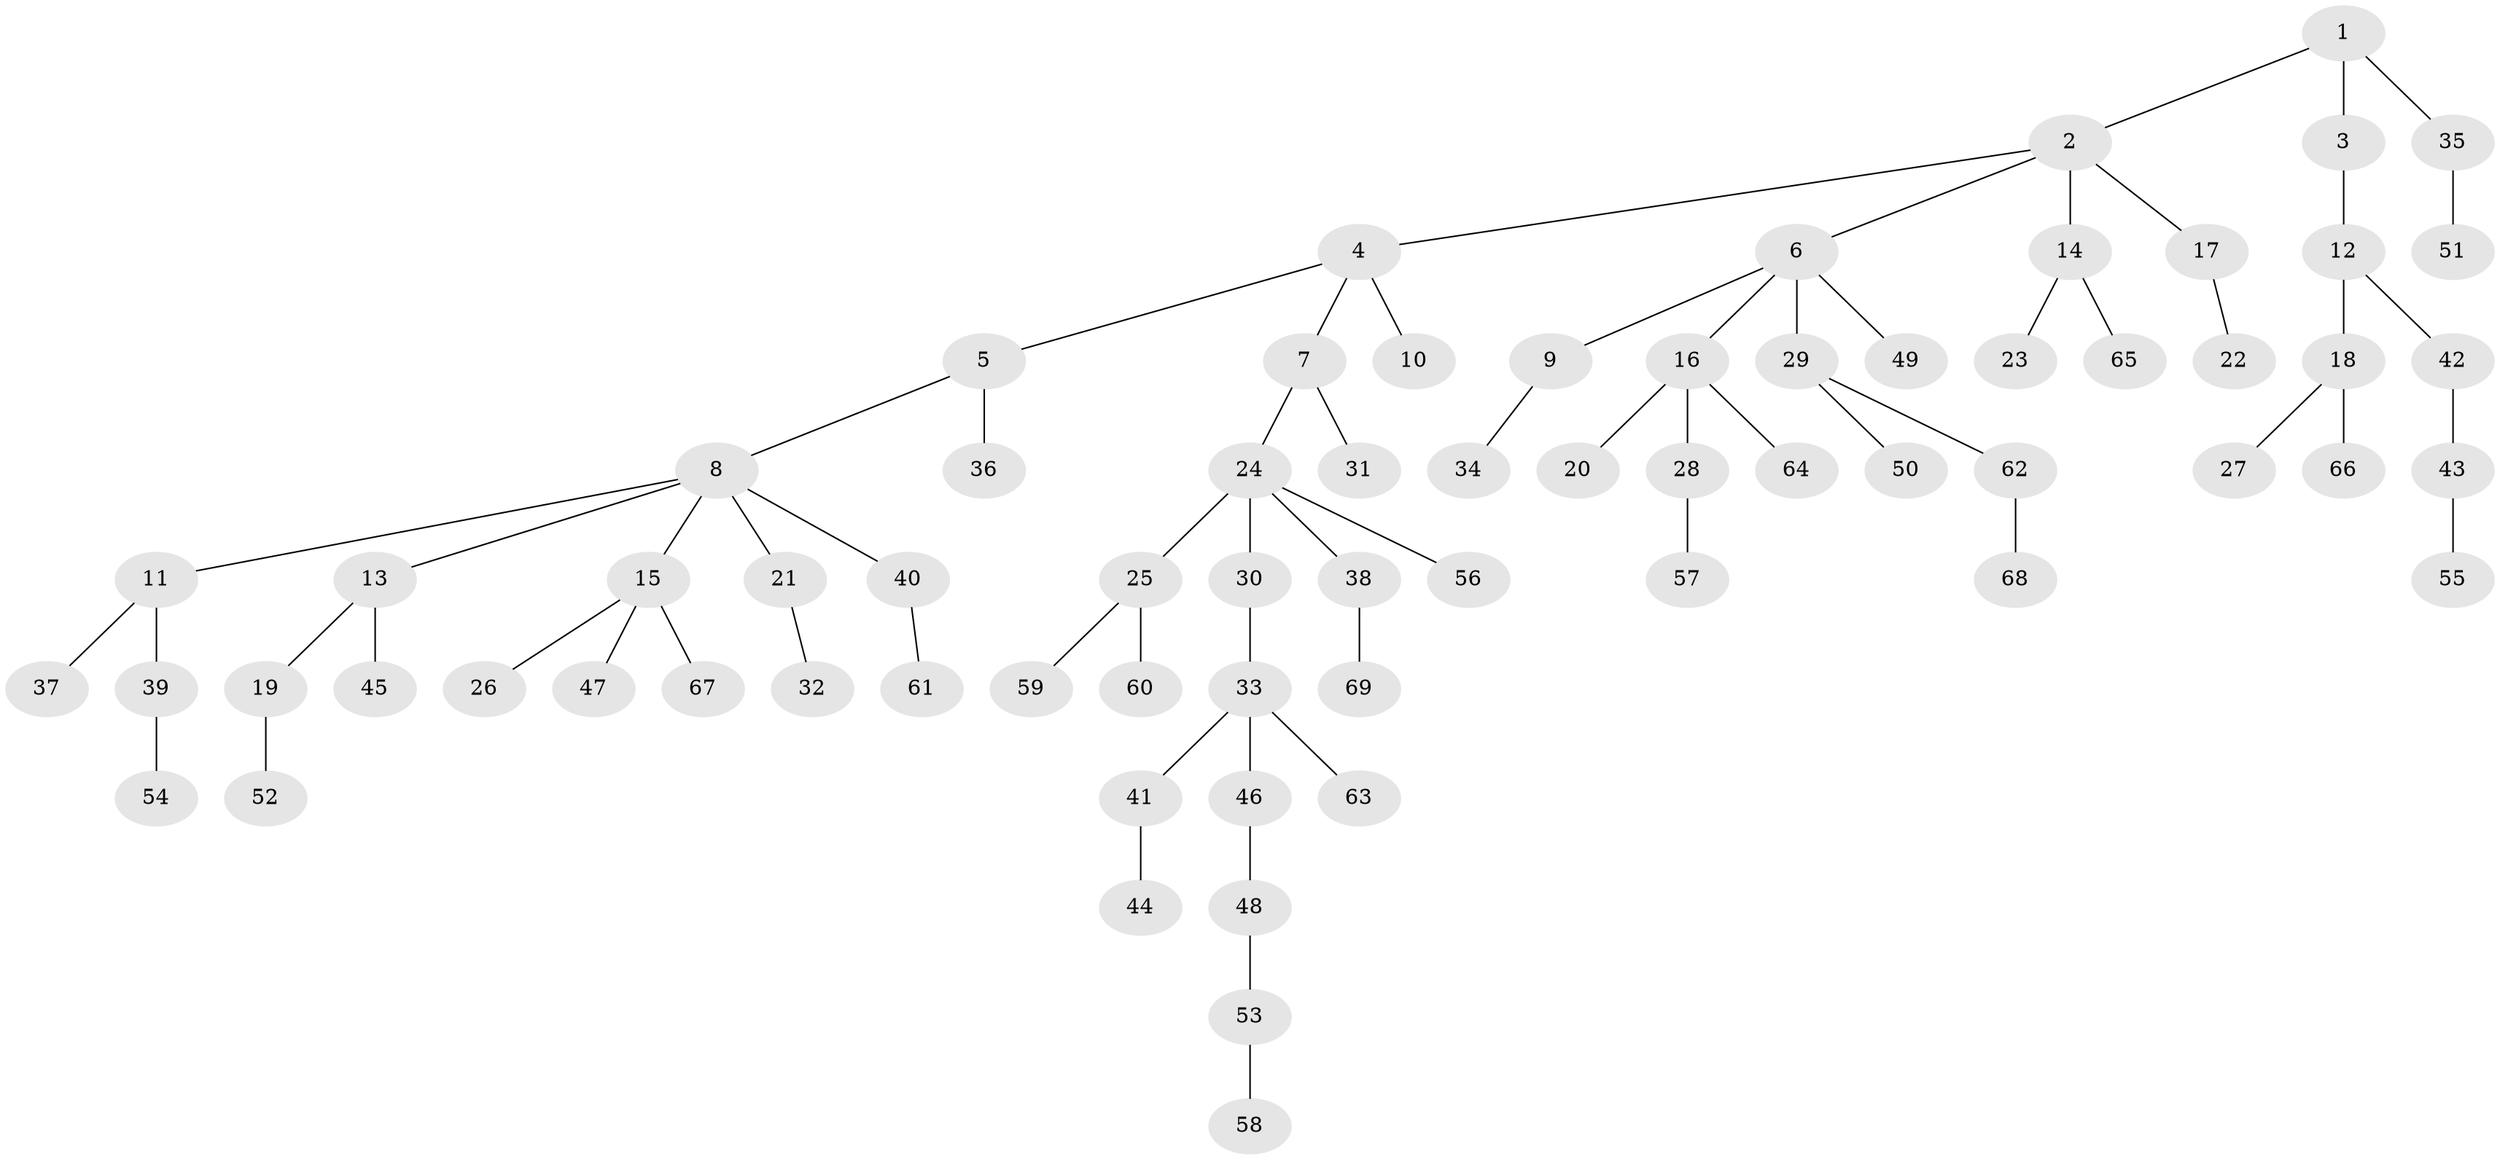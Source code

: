 // coarse degree distribution, {5: 0.02857142857142857, 3: 0.2, 1: 0.45714285714285713, 2: 0.2857142857142857, 6: 0.02857142857142857}
// Generated by graph-tools (version 1.1) at 2025/37/03/04/25 23:37:19]
// undirected, 69 vertices, 68 edges
graph export_dot {
  node [color=gray90,style=filled];
  1;
  2;
  3;
  4;
  5;
  6;
  7;
  8;
  9;
  10;
  11;
  12;
  13;
  14;
  15;
  16;
  17;
  18;
  19;
  20;
  21;
  22;
  23;
  24;
  25;
  26;
  27;
  28;
  29;
  30;
  31;
  32;
  33;
  34;
  35;
  36;
  37;
  38;
  39;
  40;
  41;
  42;
  43;
  44;
  45;
  46;
  47;
  48;
  49;
  50;
  51;
  52;
  53;
  54;
  55;
  56;
  57;
  58;
  59;
  60;
  61;
  62;
  63;
  64;
  65;
  66;
  67;
  68;
  69;
  1 -- 2;
  1 -- 3;
  1 -- 35;
  2 -- 4;
  2 -- 6;
  2 -- 14;
  2 -- 17;
  3 -- 12;
  4 -- 5;
  4 -- 7;
  4 -- 10;
  5 -- 8;
  5 -- 36;
  6 -- 9;
  6 -- 16;
  6 -- 29;
  6 -- 49;
  7 -- 24;
  7 -- 31;
  8 -- 11;
  8 -- 13;
  8 -- 15;
  8 -- 21;
  8 -- 40;
  9 -- 34;
  11 -- 37;
  11 -- 39;
  12 -- 18;
  12 -- 42;
  13 -- 19;
  13 -- 45;
  14 -- 23;
  14 -- 65;
  15 -- 26;
  15 -- 47;
  15 -- 67;
  16 -- 20;
  16 -- 28;
  16 -- 64;
  17 -- 22;
  18 -- 27;
  18 -- 66;
  19 -- 52;
  21 -- 32;
  24 -- 25;
  24 -- 30;
  24 -- 38;
  24 -- 56;
  25 -- 59;
  25 -- 60;
  28 -- 57;
  29 -- 50;
  29 -- 62;
  30 -- 33;
  33 -- 41;
  33 -- 46;
  33 -- 63;
  35 -- 51;
  38 -- 69;
  39 -- 54;
  40 -- 61;
  41 -- 44;
  42 -- 43;
  43 -- 55;
  46 -- 48;
  48 -- 53;
  53 -- 58;
  62 -- 68;
}
